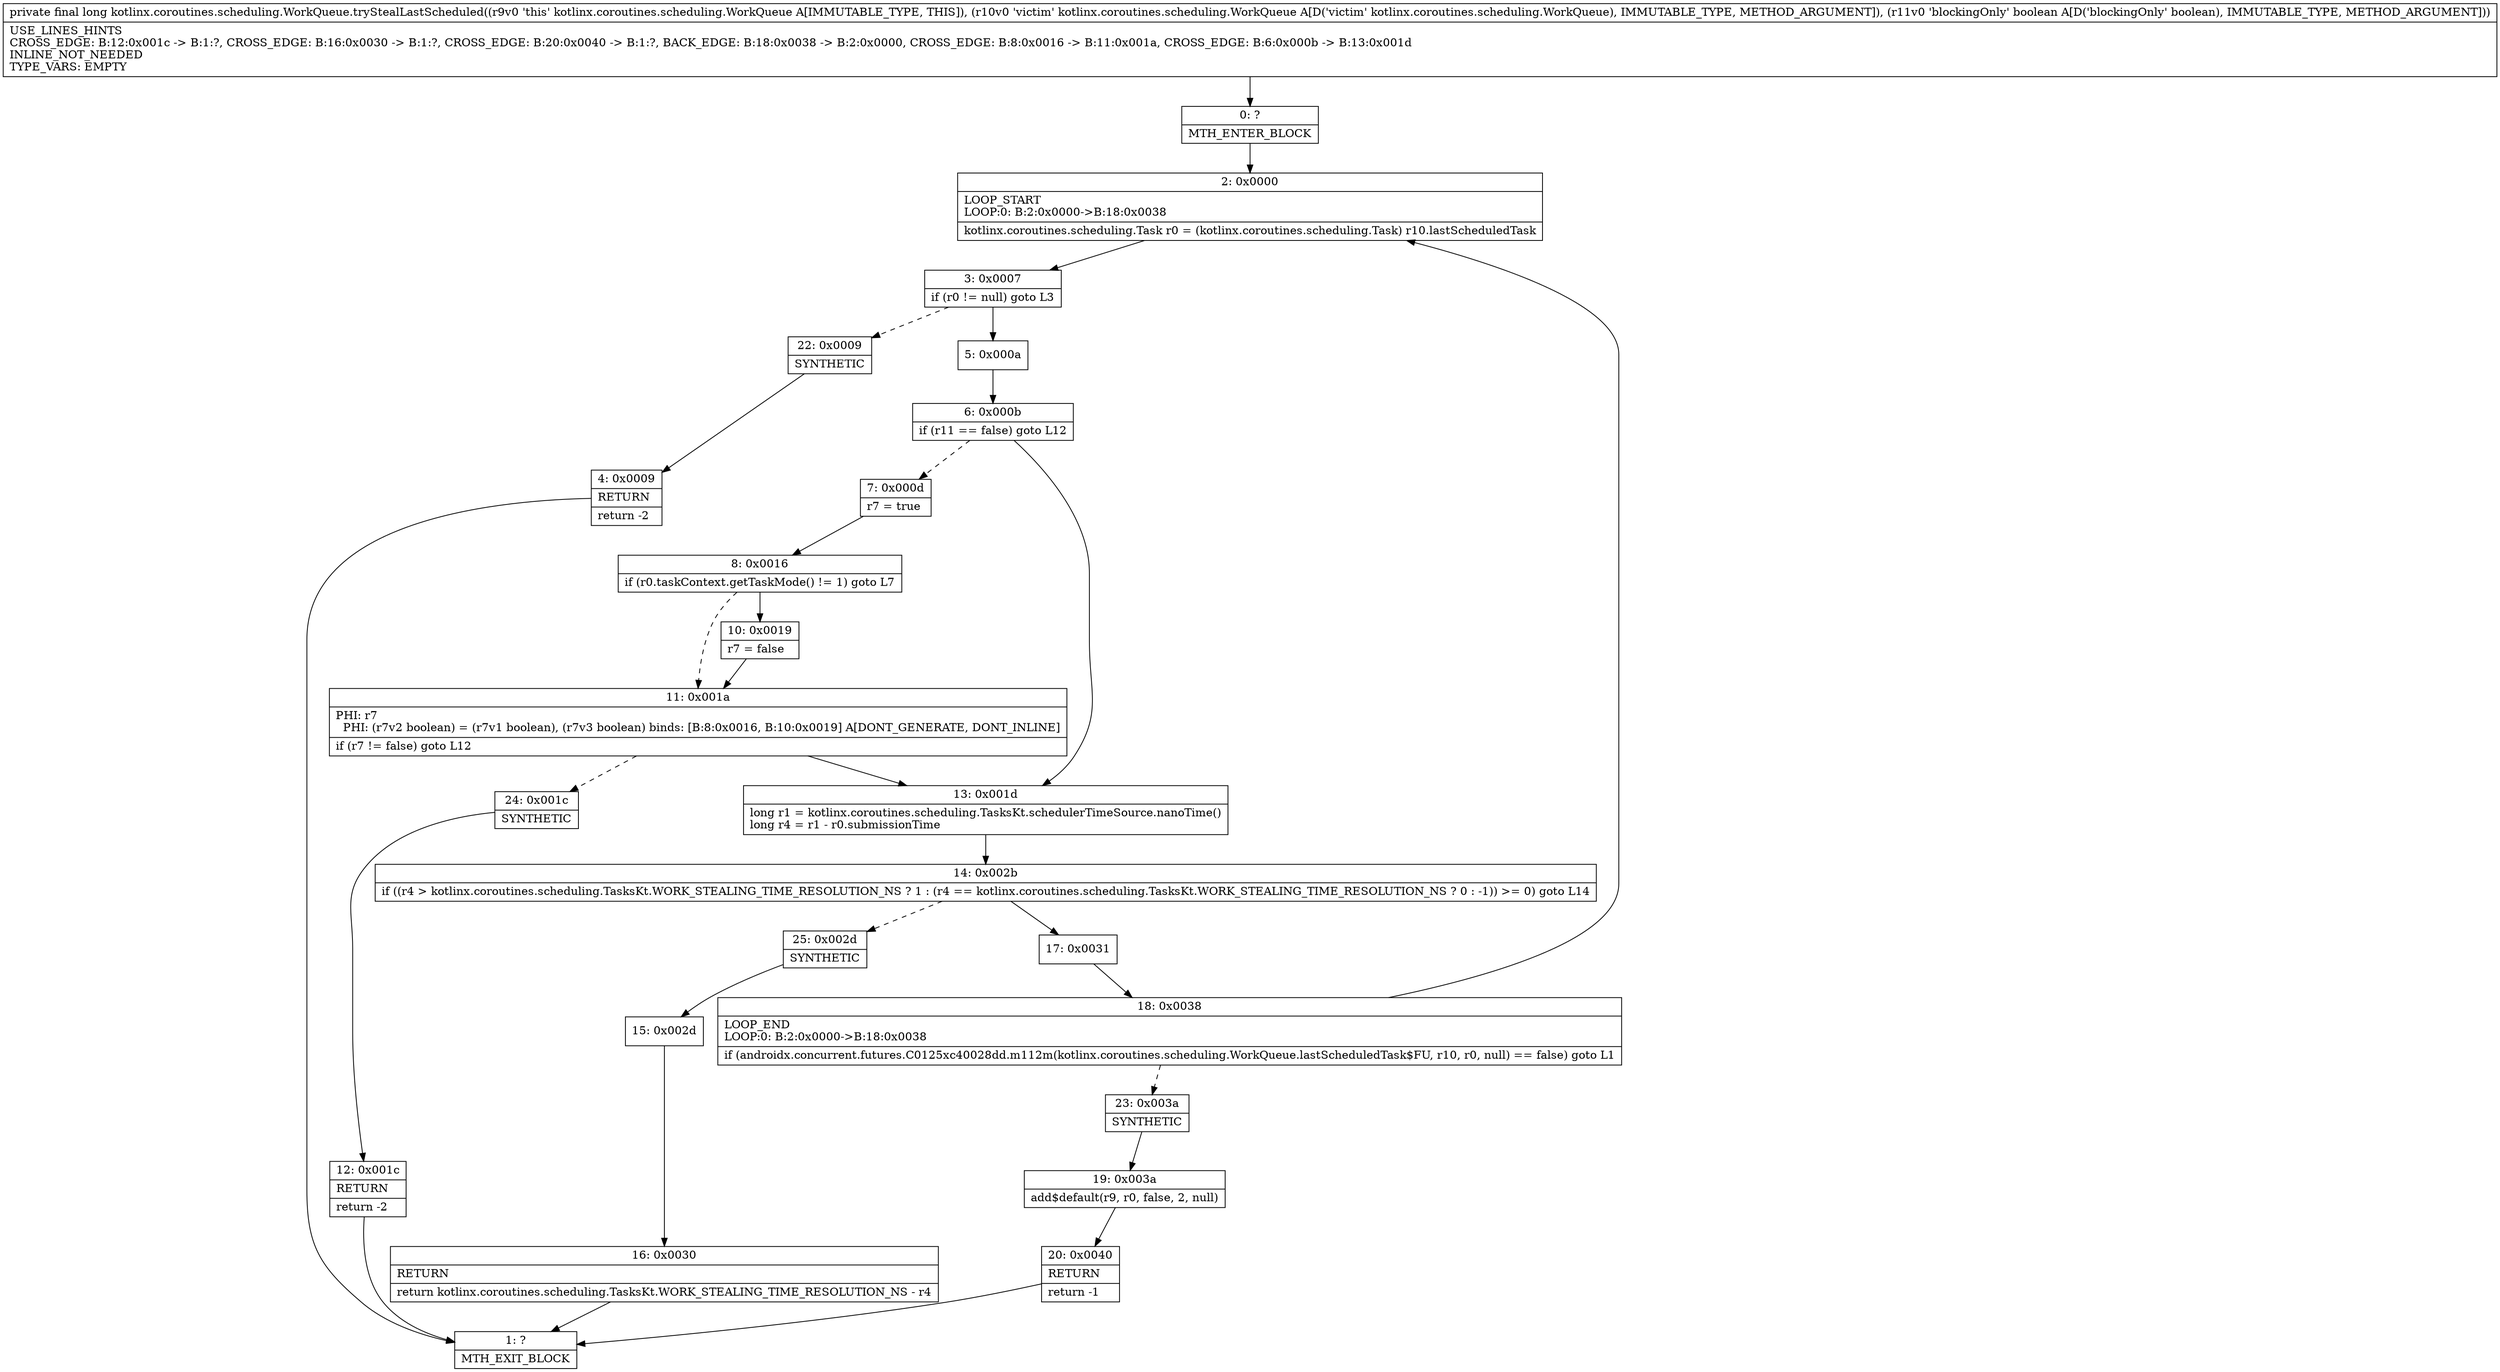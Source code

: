 digraph "CFG forkotlinx.coroutines.scheduling.WorkQueue.tryStealLastScheduled(Lkotlinx\/coroutines\/scheduling\/WorkQueue;Z)J" {
Node_0 [shape=record,label="{0\:\ ?|MTH_ENTER_BLOCK\l}"];
Node_2 [shape=record,label="{2\:\ 0x0000|LOOP_START\lLOOP:0: B:2:0x0000\-\>B:18:0x0038\l|kotlinx.coroutines.scheduling.Task r0 = (kotlinx.coroutines.scheduling.Task) r10.lastScheduledTask\l}"];
Node_3 [shape=record,label="{3\:\ 0x0007|if (r0 != null) goto L3\l}"];
Node_5 [shape=record,label="{5\:\ 0x000a}"];
Node_6 [shape=record,label="{6\:\ 0x000b|if (r11 == false) goto L12\l}"];
Node_7 [shape=record,label="{7\:\ 0x000d|r7 = true\l}"];
Node_8 [shape=record,label="{8\:\ 0x0016|if (r0.taskContext.getTaskMode() != 1) goto L7\l}"];
Node_10 [shape=record,label="{10\:\ 0x0019|r7 = false\l}"];
Node_11 [shape=record,label="{11\:\ 0x001a|PHI: r7 \l  PHI: (r7v2 boolean) = (r7v1 boolean), (r7v3 boolean) binds: [B:8:0x0016, B:10:0x0019] A[DONT_GENERATE, DONT_INLINE]\l|if (r7 != false) goto L12\l}"];
Node_24 [shape=record,label="{24\:\ 0x001c|SYNTHETIC\l}"];
Node_12 [shape=record,label="{12\:\ 0x001c|RETURN\l|return \-2\l}"];
Node_1 [shape=record,label="{1\:\ ?|MTH_EXIT_BLOCK\l}"];
Node_13 [shape=record,label="{13\:\ 0x001d|long r1 = kotlinx.coroutines.scheduling.TasksKt.schedulerTimeSource.nanoTime()\llong r4 = r1 \- r0.submissionTime\l}"];
Node_14 [shape=record,label="{14\:\ 0x002b|if ((r4 \> kotlinx.coroutines.scheduling.TasksKt.WORK_STEALING_TIME_RESOLUTION_NS ? 1 : (r4 == kotlinx.coroutines.scheduling.TasksKt.WORK_STEALING_TIME_RESOLUTION_NS ? 0 : \-1)) \>= 0) goto L14\l}"];
Node_17 [shape=record,label="{17\:\ 0x0031}"];
Node_18 [shape=record,label="{18\:\ 0x0038|LOOP_END\lLOOP:0: B:2:0x0000\-\>B:18:0x0038\l|if (androidx.concurrent.futures.C0125xc40028dd.m112m(kotlinx.coroutines.scheduling.WorkQueue.lastScheduledTask$FU, r10, r0, null) == false) goto L1\l}"];
Node_23 [shape=record,label="{23\:\ 0x003a|SYNTHETIC\l}"];
Node_19 [shape=record,label="{19\:\ 0x003a|add$default(r9, r0, false, 2, null)\l}"];
Node_20 [shape=record,label="{20\:\ 0x0040|RETURN\l|return \-1\l}"];
Node_25 [shape=record,label="{25\:\ 0x002d|SYNTHETIC\l}"];
Node_15 [shape=record,label="{15\:\ 0x002d}"];
Node_16 [shape=record,label="{16\:\ 0x0030|RETURN\l|return kotlinx.coroutines.scheduling.TasksKt.WORK_STEALING_TIME_RESOLUTION_NS \- r4\l}"];
Node_22 [shape=record,label="{22\:\ 0x0009|SYNTHETIC\l}"];
Node_4 [shape=record,label="{4\:\ 0x0009|RETURN\l|return \-2\l}"];
MethodNode[shape=record,label="{private final long kotlinx.coroutines.scheduling.WorkQueue.tryStealLastScheduled((r9v0 'this' kotlinx.coroutines.scheduling.WorkQueue A[IMMUTABLE_TYPE, THIS]), (r10v0 'victim' kotlinx.coroutines.scheduling.WorkQueue A[D('victim' kotlinx.coroutines.scheduling.WorkQueue), IMMUTABLE_TYPE, METHOD_ARGUMENT]), (r11v0 'blockingOnly' boolean A[D('blockingOnly' boolean), IMMUTABLE_TYPE, METHOD_ARGUMENT]))  | USE_LINES_HINTS\lCROSS_EDGE: B:12:0x001c \-\> B:1:?, CROSS_EDGE: B:16:0x0030 \-\> B:1:?, CROSS_EDGE: B:20:0x0040 \-\> B:1:?, BACK_EDGE: B:18:0x0038 \-\> B:2:0x0000, CROSS_EDGE: B:8:0x0016 \-\> B:11:0x001a, CROSS_EDGE: B:6:0x000b \-\> B:13:0x001d\lINLINE_NOT_NEEDED\lTYPE_VARS: EMPTY\l}"];
MethodNode -> Node_0;Node_0 -> Node_2;
Node_2 -> Node_3;
Node_3 -> Node_5;
Node_3 -> Node_22[style=dashed];
Node_5 -> Node_6;
Node_6 -> Node_7[style=dashed];
Node_6 -> Node_13;
Node_7 -> Node_8;
Node_8 -> Node_10;
Node_8 -> Node_11[style=dashed];
Node_10 -> Node_11;
Node_11 -> Node_13;
Node_11 -> Node_24[style=dashed];
Node_24 -> Node_12;
Node_12 -> Node_1;
Node_13 -> Node_14;
Node_14 -> Node_17;
Node_14 -> Node_25[style=dashed];
Node_17 -> Node_18;
Node_18 -> Node_2;
Node_18 -> Node_23[style=dashed];
Node_23 -> Node_19;
Node_19 -> Node_20;
Node_20 -> Node_1;
Node_25 -> Node_15;
Node_15 -> Node_16;
Node_16 -> Node_1;
Node_22 -> Node_4;
Node_4 -> Node_1;
}

